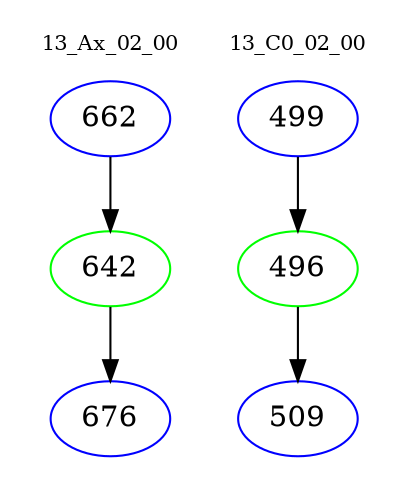 digraph{
subgraph cluster_0 {
color = white
label = "13_Ax_02_00";
fontsize=10;
T0_662 [label="662", color="blue"]
T0_662 -> T0_642 [color="black"]
T0_642 [label="642", color="green"]
T0_642 -> T0_676 [color="black"]
T0_676 [label="676", color="blue"]
}
subgraph cluster_1 {
color = white
label = "13_C0_02_00";
fontsize=10;
T1_499 [label="499", color="blue"]
T1_499 -> T1_496 [color="black"]
T1_496 [label="496", color="green"]
T1_496 -> T1_509 [color="black"]
T1_509 [label="509", color="blue"]
}
}
